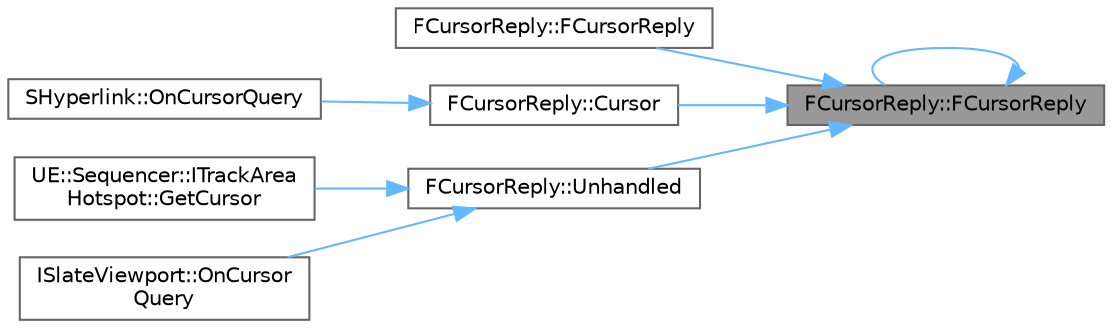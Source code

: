 digraph "FCursorReply::FCursorReply"
{
 // INTERACTIVE_SVG=YES
 // LATEX_PDF_SIZE
  bgcolor="transparent";
  edge [fontname=Helvetica,fontsize=10,labelfontname=Helvetica,labelfontsize=10];
  node [fontname=Helvetica,fontsize=10,shape=box,height=0.2,width=0.4];
  rankdir="RL";
  Node1 [id="Node000001",label="FCursorReply::FCursorReply",height=0.2,width=0.4,color="gray40", fillcolor="grey60", style="filled", fontcolor="black",tooltip="Internal constructor - makes a NULL result."];
  Node1 -> Node1 [id="edge1_Node000001_Node000001",dir="back",color="steelblue1",style="solid",tooltip=" "];
  Node1 -> Node2 [id="edge2_Node000001_Node000002",dir="back",color="steelblue1",style="solid",tooltip=" "];
  Node2 [id="Node000002",label="FCursorReply::FCursorReply",height=0.2,width=0.4,color="grey40", fillcolor="white", style="filled",URL="$dc/d33/classFCursorReply.html#ac36d7995d5a05f000643b8a3f342443f",tooltip="Internal constructor - makes a non-NULL result."];
  Node1 -> Node3 [id="edge3_Node000001_Node000003",dir="back",color="steelblue1",style="solid",tooltip=" "];
  Node3 [id="Node000003",label="FCursorReply::Cursor",height=0.2,width=0.4,color="grey40", fillcolor="white", style="filled",URL="$dc/d33/classFCursorReply.html#aff154a073e2aeef0e76a3d36c9a5a421",tooltip="Respond with a specific cursor."];
  Node3 -> Node4 [id="edge4_Node000003_Node000004",dir="back",color="steelblue1",style="solid",tooltip=" "];
  Node4 [id="Node000004",label="SHyperlink::OnCursorQuery",height=0.2,width=0.4,color="grey40", fillcolor="white", style="filled",URL="$de/d13/classSHyperlink.html#a5edb9e045485bc78c28015e8fbbf2d77",tooltip="The system asks each widget under the mouse to provide a cursor."];
  Node1 -> Node5 [id="edge5_Node000001_Node000005",dir="back",color="steelblue1",style="solid",tooltip=" "];
  Node5 [id="Node000005",label="FCursorReply::Unhandled",height=0.2,width=0.4,color="grey40", fillcolor="white", style="filled",URL="$dc/d33/classFCursorReply.html#aed4d84f85e822e8cf322323b2585cc04",tooltip="Makes a NULL response meaning no prefersce."];
  Node5 -> Node6 [id="edge6_Node000005_Node000006",dir="back",color="steelblue1",style="solid",tooltip=" "];
  Node6 [id="Node000006",label="UE::Sequencer::ITrackArea\lHotspot::GetCursor",height=0.2,width=0.4,color="grey40", fillcolor="white", style="filled",URL="$d0/d50/structUE_1_1Sequencer_1_1ITrackAreaHotspot.html#a83d7e8e9ad941d7d3ba91a6faa4f841e",tooltip=" "];
  Node5 -> Node7 [id="edge7_Node000005_Node000007",dir="back",color="steelblue1",style="solid",tooltip=" "];
  Node7 [id="Node000007",label="ISlateViewport::OnCursor\lQuery",height=0.2,width=0.4,color="grey40", fillcolor="white", style="filled",URL="$dd/d3d/classISlateViewport.html#a73dae03de7a55b1fe7c7188f7bb73a80",tooltip="Called when Slate needs to know what the mouse cursor should be."];
}
